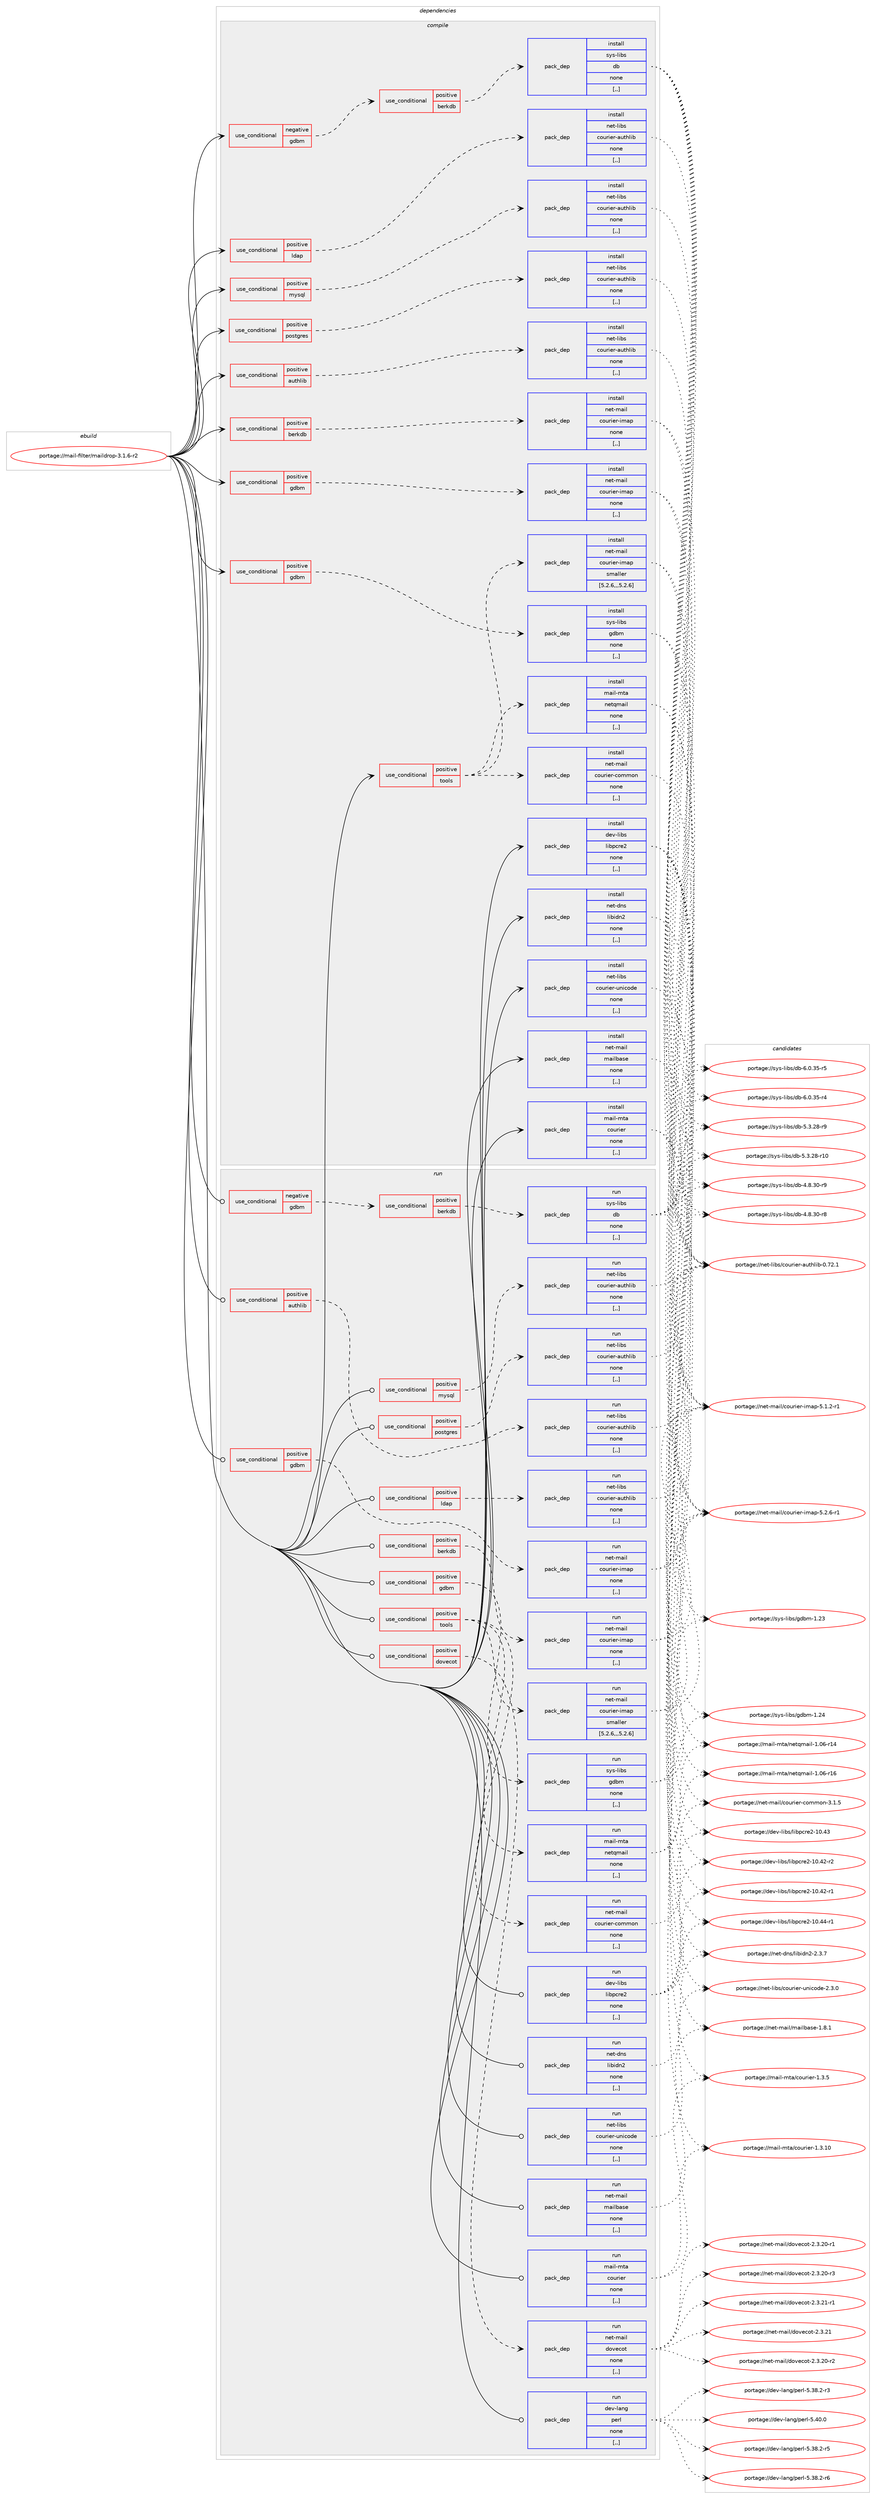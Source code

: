 digraph prolog {

# *************
# Graph options
# *************

newrank=true;
concentrate=true;
compound=true;
graph [rankdir=LR,fontname=Helvetica,fontsize=10,ranksep=1.5];#, ranksep=2.5, nodesep=0.2];
edge  [arrowhead=vee];
node  [fontname=Helvetica,fontsize=10];

# **********
# The ebuild
# **********

subgraph cluster_leftcol {
color=gray;
label=<<i>ebuild</i>>;
id [label="portage://mail-filter/maildrop-3.1.6-r2", color=red, width=4, href="../mail-filter/maildrop-3.1.6-r2.svg"];
}

# ****************
# The dependencies
# ****************

subgraph cluster_midcol {
color=gray;
label=<<i>dependencies</i>>;
subgraph cluster_compile {
fillcolor="#eeeeee";
style=filled;
label=<<i>compile</i>>;
subgraph cond70131 {
dependency278741 [label=<<TABLE BORDER="0" CELLBORDER="1" CELLSPACING="0" CELLPADDING="4"><TR><TD ROWSPAN="3" CELLPADDING="10">use_conditional</TD></TR><TR><TD>negative</TD></TR><TR><TD>gdbm</TD></TR></TABLE>>, shape=none, color=red];
subgraph cond70132 {
dependency278742 [label=<<TABLE BORDER="0" CELLBORDER="1" CELLSPACING="0" CELLPADDING="4"><TR><TD ROWSPAN="3" CELLPADDING="10">use_conditional</TD></TR><TR><TD>positive</TD></TR><TR><TD>berkdb</TD></TR></TABLE>>, shape=none, color=red];
subgraph pack206335 {
dependency278743 [label=<<TABLE BORDER="0" CELLBORDER="1" CELLSPACING="0" CELLPADDING="4" WIDTH="220"><TR><TD ROWSPAN="6" CELLPADDING="30">pack_dep</TD></TR><TR><TD WIDTH="110">install</TD></TR><TR><TD>sys-libs</TD></TR><TR><TD>db</TD></TR><TR><TD>none</TD></TR><TR><TD>[,,]</TD></TR></TABLE>>, shape=none, color=blue];
}
dependency278742:e -> dependency278743:w [weight=20,style="dashed",arrowhead="vee"];
}
dependency278741:e -> dependency278742:w [weight=20,style="dashed",arrowhead="vee"];
}
id:e -> dependency278741:w [weight=20,style="solid",arrowhead="vee"];
subgraph cond70133 {
dependency278744 [label=<<TABLE BORDER="0" CELLBORDER="1" CELLSPACING="0" CELLPADDING="4"><TR><TD ROWSPAN="3" CELLPADDING="10">use_conditional</TD></TR><TR><TD>positive</TD></TR><TR><TD>authlib</TD></TR></TABLE>>, shape=none, color=red];
subgraph pack206336 {
dependency278745 [label=<<TABLE BORDER="0" CELLBORDER="1" CELLSPACING="0" CELLPADDING="4" WIDTH="220"><TR><TD ROWSPAN="6" CELLPADDING="30">pack_dep</TD></TR><TR><TD WIDTH="110">install</TD></TR><TR><TD>net-libs</TD></TR><TR><TD>courier-authlib</TD></TR><TR><TD>none</TD></TR><TR><TD>[,,]</TD></TR></TABLE>>, shape=none, color=blue];
}
dependency278744:e -> dependency278745:w [weight=20,style="dashed",arrowhead="vee"];
}
id:e -> dependency278744:w [weight=20,style="solid",arrowhead="vee"];
subgraph cond70134 {
dependency278746 [label=<<TABLE BORDER="0" CELLBORDER="1" CELLSPACING="0" CELLPADDING="4"><TR><TD ROWSPAN="3" CELLPADDING="10">use_conditional</TD></TR><TR><TD>positive</TD></TR><TR><TD>berkdb</TD></TR></TABLE>>, shape=none, color=red];
subgraph pack206337 {
dependency278747 [label=<<TABLE BORDER="0" CELLBORDER="1" CELLSPACING="0" CELLPADDING="4" WIDTH="220"><TR><TD ROWSPAN="6" CELLPADDING="30">pack_dep</TD></TR><TR><TD WIDTH="110">install</TD></TR><TR><TD>net-mail</TD></TR><TR><TD>courier-imap</TD></TR><TR><TD>none</TD></TR><TR><TD>[,,]</TD></TR></TABLE>>, shape=none, color=blue];
}
dependency278746:e -> dependency278747:w [weight=20,style="dashed",arrowhead="vee"];
}
id:e -> dependency278746:w [weight=20,style="solid",arrowhead="vee"];
subgraph cond70135 {
dependency278748 [label=<<TABLE BORDER="0" CELLBORDER="1" CELLSPACING="0" CELLPADDING="4"><TR><TD ROWSPAN="3" CELLPADDING="10">use_conditional</TD></TR><TR><TD>positive</TD></TR><TR><TD>gdbm</TD></TR></TABLE>>, shape=none, color=red];
subgraph pack206338 {
dependency278749 [label=<<TABLE BORDER="0" CELLBORDER="1" CELLSPACING="0" CELLPADDING="4" WIDTH="220"><TR><TD ROWSPAN="6" CELLPADDING="30">pack_dep</TD></TR><TR><TD WIDTH="110">install</TD></TR><TR><TD>net-mail</TD></TR><TR><TD>courier-imap</TD></TR><TR><TD>none</TD></TR><TR><TD>[,,]</TD></TR></TABLE>>, shape=none, color=blue];
}
dependency278748:e -> dependency278749:w [weight=20,style="dashed",arrowhead="vee"];
}
id:e -> dependency278748:w [weight=20,style="solid",arrowhead="vee"];
subgraph cond70136 {
dependency278750 [label=<<TABLE BORDER="0" CELLBORDER="1" CELLSPACING="0" CELLPADDING="4"><TR><TD ROWSPAN="3" CELLPADDING="10">use_conditional</TD></TR><TR><TD>positive</TD></TR><TR><TD>gdbm</TD></TR></TABLE>>, shape=none, color=red];
subgraph pack206339 {
dependency278751 [label=<<TABLE BORDER="0" CELLBORDER="1" CELLSPACING="0" CELLPADDING="4" WIDTH="220"><TR><TD ROWSPAN="6" CELLPADDING="30">pack_dep</TD></TR><TR><TD WIDTH="110">install</TD></TR><TR><TD>sys-libs</TD></TR><TR><TD>gdbm</TD></TR><TR><TD>none</TD></TR><TR><TD>[,,]</TD></TR></TABLE>>, shape=none, color=blue];
}
dependency278750:e -> dependency278751:w [weight=20,style="dashed",arrowhead="vee"];
}
id:e -> dependency278750:w [weight=20,style="solid",arrowhead="vee"];
subgraph cond70137 {
dependency278752 [label=<<TABLE BORDER="0" CELLBORDER="1" CELLSPACING="0" CELLPADDING="4"><TR><TD ROWSPAN="3" CELLPADDING="10">use_conditional</TD></TR><TR><TD>positive</TD></TR><TR><TD>ldap</TD></TR></TABLE>>, shape=none, color=red];
subgraph pack206340 {
dependency278753 [label=<<TABLE BORDER="0" CELLBORDER="1" CELLSPACING="0" CELLPADDING="4" WIDTH="220"><TR><TD ROWSPAN="6" CELLPADDING="30">pack_dep</TD></TR><TR><TD WIDTH="110">install</TD></TR><TR><TD>net-libs</TD></TR><TR><TD>courier-authlib</TD></TR><TR><TD>none</TD></TR><TR><TD>[,,]</TD></TR></TABLE>>, shape=none, color=blue];
}
dependency278752:e -> dependency278753:w [weight=20,style="dashed",arrowhead="vee"];
}
id:e -> dependency278752:w [weight=20,style="solid",arrowhead="vee"];
subgraph cond70138 {
dependency278754 [label=<<TABLE BORDER="0" CELLBORDER="1" CELLSPACING="0" CELLPADDING="4"><TR><TD ROWSPAN="3" CELLPADDING="10">use_conditional</TD></TR><TR><TD>positive</TD></TR><TR><TD>mysql</TD></TR></TABLE>>, shape=none, color=red];
subgraph pack206341 {
dependency278755 [label=<<TABLE BORDER="0" CELLBORDER="1" CELLSPACING="0" CELLPADDING="4" WIDTH="220"><TR><TD ROWSPAN="6" CELLPADDING="30">pack_dep</TD></TR><TR><TD WIDTH="110">install</TD></TR><TR><TD>net-libs</TD></TR><TR><TD>courier-authlib</TD></TR><TR><TD>none</TD></TR><TR><TD>[,,]</TD></TR></TABLE>>, shape=none, color=blue];
}
dependency278754:e -> dependency278755:w [weight=20,style="dashed",arrowhead="vee"];
}
id:e -> dependency278754:w [weight=20,style="solid",arrowhead="vee"];
subgraph cond70139 {
dependency278756 [label=<<TABLE BORDER="0" CELLBORDER="1" CELLSPACING="0" CELLPADDING="4"><TR><TD ROWSPAN="3" CELLPADDING="10">use_conditional</TD></TR><TR><TD>positive</TD></TR><TR><TD>postgres</TD></TR></TABLE>>, shape=none, color=red];
subgraph pack206342 {
dependency278757 [label=<<TABLE BORDER="0" CELLBORDER="1" CELLSPACING="0" CELLPADDING="4" WIDTH="220"><TR><TD ROWSPAN="6" CELLPADDING="30">pack_dep</TD></TR><TR><TD WIDTH="110">install</TD></TR><TR><TD>net-libs</TD></TR><TR><TD>courier-authlib</TD></TR><TR><TD>none</TD></TR><TR><TD>[,,]</TD></TR></TABLE>>, shape=none, color=blue];
}
dependency278756:e -> dependency278757:w [weight=20,style="dashed",arrowhead="vee"];
}
id:e -> dependency278756:w [weight=20,style="solid",arrowhead="vee"];
subgraph cond70140 {
dependency278758 [label=<<TABLE BORDER="0" CELLBORDER="1" CELLSPACING="0" CELLPADDING="4"><TR><TD ROWSPAN="3" CELLPADDING="10">use_conditional</TD></TR><TR><TD>positive</TD></TR><TR><TD>tools</TD></TR></TABLE>>, shape=none, color=red];
subgraph pack206343 {
dependency278759 [label=<<TABLE BORDER="0" CELLBORDER="1" CELLSPACING="0" CELLPADDING="4" WIDTH="220"><TR><TD ROWSPAN="6" CELLPADDING="30">pack_dep</TD></TR><TR><TD WIDTH="110">install</TD></TR><TR><TD>mail-mta</TD></TR><TR><TD>netqmail</TD></TR><TR><TD>none</TD></TR><TR><TD>[,,]</TD></TR></TABLE>>, shape=none, color=blue];
}
dependency278758:e -> dependency278759:w [weight=20,style="dashed",arrowhead="vee"];
subgraph pack206344 {
dependency278760 [label=<<TABLE BORDER="0" CELLBORDER="1" CELLSPACING="0" CELLPADDING="4" WIDTH="220"><TR><TD ROWSPAN="6" CELLPADDING="30">pack_dep</TD></TR><TR><TD WIDTH="110">install</TD></TR><TR><TD>net-mail</TD></TR><TR><TD>courier-imap</TD></TR><TR><TD>smaller</TD></TR><TR><TD>[5.2.6,,,5.2.6]</TD></TR></TABLE>>, shape=none, color=blue];
}
dependency278758:e -> dependency278760:w [weight=20,style="dashed",arrowhead="vee"];
subgraph pack206345 {
dependency278761 [label=<<TABLE BORDER="0" CELLBORDER="1" CELLSPACING="0" CELLPADDING="4" WIDTH="220"><TR><TD ROWSPAN="6" CELLPADDING="30">pack_dep</TD></TR><TR><TD WIDTH="110">install</TD></TR><TR><TD>net-mail</TD></TR><TR><TD>courier-common</TD></TR><TR><TD>none</TD></TR><TR><TD>[,,]</TD></TR></TABLE>>, shape=none, color=blue];
}
dependency278758:e -> dependency278761:w [weight=20,style="dashed",arrowhead="vee"];
}
id:e -> dependency278758:w [weight=20,style="solid",arrowhead="vee"];
subgraph pack206346 {
dependency278762 [label=<<TABLE BORDER="0" CELLBORDER="1" CELLSPACING="0" CELLPADDING="4" WIDTH="220"><TR><TD ROWSPAN="6" CELLPADDING="30">pack_dep</TD></TR><TR><TD WIDTH="110">install</TD></TR><TR><TD>dev-libs</TD></TR><TR><TD>libpcre2</TD></TR><TR><TD>none</TD></TR><TR><TD>[,,]</TD></TR></TABLE>>, shape=none, color=blue];
}
id:e -> dependency278762:w [weight=20,style="solid",arrowhead="vee"];
subgraph pack206347 {
dependency278763 [label=<<TABLE BORDER="0" CELLBORDER="1" CELLSPACING="0" CELLPADDING="4" WIDTH="220"><TR><TD ROWSPAN="6" CELLPADDING="30">pack_dep</TD></TR><TR><TD WIDTH="110">install</TD></TR><TR><TD>net-dns</TD></TR><TR><TD>libidn2</TD></TR><TR><TD>none</TD></TR><TR><TD>[,,]</TD></TR></TABLE>>, shape=none, color=blue];
}
id:e -> dependency278763:w [weight=20,style="solid",arrowhead="vee"];
subgraph pack206348 {
dependency278764 [label=<<TABLE BORDER="0" CELLBORDER="1" CELLSPACING="0" CELLPADDING="4" WIDTH="220"><TR><TD ROWSPAN="6" CELLPADDING="30">pack_dep</TD></TR><TR><TD WIDTH="110">install</TD></TR><TR><TD>net-libs</TD></TR><TR><TD>courier-unicode</TD></TR><TR><TD>none</TD></TR><TR><TD>[,,]</TD></TR></TABLE>>, shape=none, color=blue];
}
id:e -> dependency278764:w [weight=20,style="solid",arrowhead="vee"];
subgraph pack206349 {
dependency278765 [label=<<TABLE BORDER="0" CELLBORDER="1" CELLSPACING="0" CELLPADDING="4" WIDTH="220"><TR><TD ROWSPAN="6" CELLPADDING="30">pack_dep</TD></TR><TR><TD WIDTH="110">install</TD></TR><TR><TD>net-mail</TD></TR><TR><TD>mailbase</TD></TR><TR><TD>none</TD></TR><TR><TD>[,,]</TD></TR></TABLE>>, shape=none, color=blue];
}
id:e -> dependency278765:w [weight=20,style="solid",arrowhead="vee"];
subgraph pack206350 {
dependency278766 [label=<<TABLE BORDER="0" CELLBORDER="1" CELLSPACING="0" CELLPADDING="4" WIDTH="220"><TR><TD ROWSPAN="6" CELLPADDING="30">pack_dep</TD></TR><TR><TD WIDTH="110">install</TD></TR><TR><TD>mail-mta</TD></TR><TR><TD>courier</TD></TR><TR><TD>none</TD></TR><TR><TD>[,,]</TD></TR></TABLE>>, shape=none, color=blue];
}
id:e -> dependency278766:w [weight=20,style="solid",arrowhead="vee"];
}
subgraph cluster_compileandrun {
fillcolor="#eeeeee";
style=filled;
label=<<i>compile and run</i>>;
}
subgraph cluster_run {
fillcolor="#eeeeee";
style=filled;
label=<<i>run</i>>;
subgraph cond70141 {
dependency278767 [label=<<TABLE BORDER="0" CELLBORDER="1" CELLSPACING="0" CELLPADDING="4"><TR><TD ROWSPAN="3" CELLPADDING="10">use_conditional</TD></TR><TR><TD>negative</TD></TR><TR><TD>gdbm</TD></TR></TABLE>>, shape=none, color=red];
subgraph cond70142 {
dependency278768 [label=<<TABLE BORDER="0" CELLBORDER="1" CELLSPACING="0" CELLPADDING="4"><TR><TD ROWSPAN="3" CELLPADDING="10">use_conditional</TD></TR><TR><TD>positive</TD></TR><TR><TD>berkdb</TD></TR></TABLE>>, shape=none, color=red];
subgraph pack206351 {
dependency278769 [label=<<TABLE BORDER="0" CELLBORDER="1" CELLSPACING="0" CELLPADDING="4" WIDTH="220"><TR><TD ROWSPAN="6" CELLPADDING="30">pack_dep</TD></TR><TR><TD WIDTH="110">run</TD></TR><TR><TD>sys-libs</TD></TR><TR><TD>db</TD></TR><TR><TD>none</TD></TR><TR><TD>[,,]</TD></TR></TABLE>>, shape=none, color=blue];
}
dependency278768:e -> dependency278769:w [weight=20,style="dashed",arrowhead="vee"];
}
dependency278767:e -> dependency278768:w [weight=20,style="dashed",arrowhead="vee"];
}
id:e -> dependency278767:w [weight=20,style="solid",arrowhead="odot"];
subgraph cond70143 {
dependency278770 [label=<<TABLE BORDER="0" CELLBORDER="1" CELLSPACING="0" CELLPADDING="4"><TR><TD ROWSPAN="3" CELLPADDING="10">use_conditional</TD></TR><TR><TD>positive</TD></TR><TR><TD>authlib</TD></TR></TABLE>>, shape=none, color=red];
subgraph pack206352 {
dependency278771 [label=<<TABLE BORDER="0" CELLBORDER="1" CELLSPACING="0" CELLPADDING="4" WIDTH="220"><TR><TD ROWSPAN="6" CELLPADDING="30">pack_dep</TD></TR><TR><TD WIDTH="110">run</TD></TR><TR><TD>net-libs</TD></TR><TR><TD>courier-authlib</TD></TR><TR><TD>none</TD></TR><TR><TD>[,,]</TD></TR></TABLE>>, shape=none, color=blue];
}
dependency278770:e -> dependency278771:w [weight=20,style="dashed",arrowhead="vee"];
}
id:e -> dependency278770:w [weight=20,style="solid",arrowhead="odot"];
subgraph cond70144 {
dependency278772 [label=<<TABLE BORDER="0" CELLBORDER="1" CELLSPACING="0" CELLPADDING="4"><TR><TD ROWSPAN="3" CELLPADDING="10">use_conditional</TD></TR><TR><TD>positive</TD></TR><TR><TD>berkdb</TD></TR></TABLE>>, shape=none, color=red];
subgraph pack206353 {
dependency278773 [label=<<TABLE BORDER="0" CELLBORDER="1" CELLSPACING="0" CELLPADDING="4" WIDTH="220"><TR><TD ROWSPAN="6" CELLPADDING="30">pack_dep</TD></TR><TR><TD WIDTH="110">run</TD></TR><TR><TD>net-mail</TD></TR><TR><TD>courier-imap</TD></TR><TR><TD>none</TD></TR><TR><TD>[,,]</TD></TR></TABLE>>, shape=none, color=blue];
}
dependency278772:e -> dependency278773:w [weight=20,style="dashed",arrowhead="vee"];
}
id:e -> dependency278772:w [weight=20,style="solid",arrowhead="odot"];
subgraph cond70145 {
dependency278774 [label=<<TABLE BORDER="0" CELLBORDER="1" CELLSPACING="0" CELLPADDING="4"><TR><TD ROWSPAN="3" CELLPADDING="10">use_conditional</TD></TR><TR><TD>positive</TD></TR><TR><TD>dovecot</TD></TR></TABLE>>, shape=none, color=red];
subgraph pack206354 {
dependency278775 [label=<<TABLE BORDER="0" CELLBORDER="1" CELLSPACING="0" CELLPADDING="4" WIDTH="220"><TR><TD ROWSPAN="6" CELLPADDING="30">pack_dep</TD></TR><TR><TD WIDTH="110">run</TD></TR><TR><TD>net-mail</TD></TR><TR><TD>dovecot</TD></TR><TR><TD>none</TD></TR><TR><TD>[,,]</TD></TR></TABLE>>, shape=none, color=blue];
}
dependency278774:e -> dependency278775:w [weight=20,style="dashed",arrowhead="vee"];
}
id:e -> dependency278774:w [weight=20,style="solid",arrowhead="odot"];
subgraph cond70146 {
dependency278776 [label=<<TABLE BORDER="0" CELLBORDER="1" CELLSPACING="0" CELLPADDING="4"><TR><TD ROWSPAN="3" CELLPADDING="10">use_conditional</TD></TR><TR><TD>positive</TD></TR><TR><TD>gdbm</TD></TR></TABLE>>, shape=none, color=red];
subgraph pack206355 {
dependency278777 [label=<<TABLE BORDER="0" CELLBORDER="1" CELLSPACING="0" CELLPADDING="4" WIDTH="220"><TR><TD ROWSPAN="6" CELLPADDING="30">pack_dep</TD></TR><TR><TD WIDTH="110">run</TD></TR><TR><TD>net-mail</TD></TR><TR><TD>courier-imap</TD></TR><TR><TD>none</TD></TR><TR><TD>[,,]</TD></TR></TABLE>>, shape=none, color=blue];
}
dependency278776:e -> dependency278777:w [weight=20,style="dashed",arrowhead="vee"];
}
id:e -> dependency278776:w [weight=20,style="solid",arrowhead="odot"];
subgraph cond70147 {
dependency278778 [label=<<TABLE BORDER="0" CELLBORDER="1" CELLSPACING="0" CELLPADDING="4"><TR><TD ROWSPAN="3" CELLPADDING="10">use_conditional</TD></TR><TR><TD>positive</TD></TR><TR><TD>gdbm</TD></TR></TABLE>>, shape=none, color=red];
subgraph pack206356 {
dependency278779 [label=<<TABLE BORDER="0" CELLBORDER="1" CELLSPACING="0" CELLPADDING="4" WIDTH="220"><TR><TD ROWSPAN="6" CELLPADDING="30">pack_dep</TD></TR><TR><TD WIDTH="110">run</TD></TR><TR><TD>sys-libs</TD></TR><TR><TD>gdbm</TD></TR><TR><TD>none</TD></TR><TR><TD>[,,]</TD></TR></TABLE>>, shape=none, color=blue];
}
dependency278778:e -> dependency278779:w [weight=20,style="dashed",arrowhead="vee"];
}
id:e -> dependency278778:w [weight=20,style="solid",arrowhead="odot"];
subgraph cond70148 {
dependency278780 [label=<<TABLE BORDER="0" CELLBORDER="1" CELLSPACING="0" CELLPADDING="4"><TR><TD ROWSPAN="3" CELLPADDING="10">use_conditional</TD></TR><TR><TD>positive</TD></TR><TR><TD>ldap</TD></TR></TABLE>>, shape=none, color=red];
subgraph pack206357 {
dependency278781 [label=<<TABLE BORDER="0" CELLBORDER="1" CELLSPACING="0" CELLPADDING="4" WIDTH="220"><TR><TD ROWSPAN="6" CELLPADDING="30">pack_dep</TD></TR><TR><TD WIDTH="110">run</TD></TR><TR><TD>net-libs</TD></TR><TR><TD>courier-authlib</TD></TR><TR><TD>none</TD></TR><TR><TD>[,,]</TD></TR></TABLE>>, shape=none, color=blue];
}
dependency278780:e -> dependency278781:w [weight=20,style="dashed",arrowhead="vee"];
}
id:e -> dependency278780:w [weight=20,style="solid",arrowhead="odot"];
subgraph cond70149 {
dependency278782 [label=<<TABLE BORDER="0" CELLBORDER="1" CELLSPACING="0" CELLPADDING="4"><TR><TD ROWSPAN="3" CELLPADDING="10">use_conditional</TD></TR><TR><TD>positive</TD></TR><TR><TD>mysql</TD></TR></TABLE>>, shape=none, color=red];
subgraph pack206358 {
dependency278783 [label=<<TABLE BORDER="0" CELLBORDER="1" CELLSPACING="0" CELLPADDING="4" WIDTH="220"><TR><TD ROWSPAN="6" CELLPADDING="30">pack_dep</TD></TR><TR><TD WIDTH="110">run</TD></TR><TR><TD>net-libs</TD></TR><TR><TD>courier-authlib</TD></TR><TR><TD>none</TD></TR><TR><TD>[,,]</TD></TR></TABLE>>, shape=none, color=blue];
}
dependency278782:e -> dependency278783:w [weight=20,style="dashed",arrowhead="vee"];
}
id:e -> dependency278782:w [weight=20,style="solid",arrowhead="odot"];
subgraph cond70150 {
dependency278784 [label=<<TABLE BORDER="0" CELLBORDER="1" CELLSPACING="0" CELLPADDING="4"><TR><TD ROWSPAN="3" CELLPADDING="10">use_conditional</TD></TR><TR><TD>positive</TD></TR><TR><TD>postgres</TD></TR></TABLE>>, shape=none, color=red];
subgraph pack206359 {
dependency278785 [label=<<TABLE BORDER="0" CELLBORDER="1" CELLSPACING="0" CELLPADDING="4" WIDTH="220"><TR><TD ROWSPAN="6" CELLPADDING="30">pack_dep</TD></TR><TR><TD WIDTH="110">run</TD></TR><TR><TD>net-libs</TD></TR><TR><TD>courier-authlib</TD></TR><TR><TD>none</TD></TR><TR><TD>[,,]</TD></TR></TABLE>>, shape=none, color=blue];
}
dependency278784:e -> dependency278785:w [weight=20,style="dashed",arrowhead="vee"];
}
id:e -> dependency278784:w [weight=20,style="solid",arrowhead="odot"];
subgraph cond70151 {
dependency278786 [label=<<TABLE BORDER="0" CELLBORDER="1" CELLSPACING="0" CELLPADDING="4"><TR><TD ROWSPAN="3" CELLPADDING="10">use_conditional</TD></TR><TR><TD>positive</TD></TR><TR><TD>tools</TD></TR></TABLE>>, shape=none, color=red];
subgraph pack206360 {
dependency278787 [label=<<TABLE BORDER="0" CELLBORDER="1" CELLSPACING="0" CELLPADDING="4" WIDTH="220"><TR><TD ROWSPAN="6" CELLPADDING="30">pack_dep</TD></TR><TR><TD WIDTH="110">run</TD></TR><TR><TD>mail-mta</TD></TR><TR><TD>netqmail</TD></TR><TR><TD>none</TD></TR><TR><TD>[,,]</TD></TR></TABLE>>, shape=none, color=blue];
}
dependency278786:e -> dependency278787:w [weight=20,style="dashed",arrowhead="vee"];
subgraph pack206361 {
dependency278788 [label=<<TABLE BORDER="0" CELLBORDER="1" CELLSPACING="0" CELLPADDING="4" WIDTH="220"><TR><TD ROWSPAN="6" CELLPADDING="30">pack_dep</TD></TR><TR><TD WIDTH="110">run</TD></TR><TR><TD>net-mail</TD></TR><TR><TD>courier-imap</TD></TR><TR><TD>smaller</TD></TR><TR><TD>[5.2.6,,,5.2.6]</TD></TR></TABLE>>, shape=none, color=blue];
}
dependency278786:e -> dependency278788:w [weight=20,style="dashed",arrowhead="vee"];
subgraph pack206362 {
dependency278789 [label=<<TABLE BORDER="0" CELLBORDER="1" CELLSPACING="0" CELLPADDING="4" WIDTH="220"><TR><TD ROWSPAN="6" CELLPADDING="30">pack_dep</TD></TR><TR><TD WIDTH="110">run</TD></TR><TR><TD>net-mail</TD></TR><TR><TD>courier-common</TD></TR><TR><TD>none</TD></TR><TR><TD>[,,]</TD></TR></TABLE>>, shape=none, color=blue];
}
dependency278786:e -> dependency278789:w [weight=20,style="dashed",arrowhead="vee"];
}
id:e -> dependency278786:w [weight=20,style="solid",arrowhead="odot"];
subgraph pack206363 {
dependency278790 [label=<<TABLE BORDER="0" CELLBORDER="1" CELLSPACING="0" CELLPADDING="4" WIDTH="220"><TR><TD ROWSPAN="6" CELLPADDING="30">pack_dep</TD></TR><TR><TD WIDTH="110">run</TD></TR><TR><TD>dev-lang</TD></TR><TR><TD>perl</TD></TR><TR><TD>none</TD></TR><TR><TD>[,,]</TD></TR></TABLE>>, shape=none, color=blue];
}
id:e -> dependency278790:w [weight=20,style="solid",arrowhead="odot"];
subgraph pack206364 {
dependency278791 [label=<<TABLE BORDER="0" CELLBORDER="1" CELLSPACING="0" CELLPADDING="4" WIDTH="220"><TR><TD ROWSPAN="6" CELLPADDING="30">pack_dep</TD></TR><TR><TD WIDTH="110">run</TD></TR><TR><TD>dev-libs</TD></TR><TR><TD>libpcre2</TD></TR><TR><TD>none</TD></TR><TR><TD>[,,]</TD></TR></TABLE>>, shape=none, color=blue];
}
id:e -> dependency278791:w [weight=20,style="solid",arrowhead="odot"];
subgraph pack206365 {
dependency278792 [label=<<TABLE BORDER="0" CELLBORDER="1" CELLSPACING="0" CELLPADDING="4" WIDTH="220"><TR><TD ROWSPAN="6" CELLPADDING="30">pack_dep</TD></TR><TR><TD WIDTH="110">run</TD></TR><TR><TD>net-dns</TD></TR><TR><TD>libidn2</TD></TR><TR><TD>none</TD></TR><TR><TD>[,,]</TD></TR></TABLE>>, shape=none, color=blue];
}
id:e -> dependency278792:w [weight=20,style="solid",arrowhead="odot"];
subgraph pack206366 {
dependency278793 [label=<<TABLE BORDER="0" CELLBORDER="1" CELLSPACING="0" CELLPADDING="4" WIDTH="220"><TR><TD ROWSPAN="6" CELLPADDING="30">pack_dep</TD></TR><TR><TD WIDTH="110">run</TD></TR><TR><TD>net-libs</TD></TR><TR><TD>courier-unicode</TD></TR><TR><TD>none</TD></TR><TR><TD>[,,]</TD></TR></TABLE>>, shape=none, color=blue];
}
id:e -> dependency278793:w [weight=20,style="solid",arrowhead="odot"];
subgraph pack206367 {
dependency278794 [label=<<TABLE BORDER="0" CELLBORDER="1" CELLSPACING="0" CELLPADDING="4" WIDTH="220"><TR><TD ROWSPAN="6" CELLPADDING="30">pack_dep</TD></TR><TR><TD WIDTH="110">run</TD></TR><TR><TD>net-mail</TD></TR><TR><TD>mailbase</TD></TR><TR><TD>none</TD></TR><TR><TD>[,,]</TD></TR></TABLE>>, shape=none, color=blue];
}
id:e -> dependency278794:w [weight=20,style="solid",arrowhead="odot"];
subgraph pack206368 {
dependency278795 [label=<<TABLE BORDER="0" CELLBORDER="1" CELLSPACING="0" CELLPADDING="4" WIDTH="220"><TR><TD ROWSPAN="6" CELLPADDING="30">pack_dep</TD></TR><TR><TD WIDTH="110">run</TD></TR><TR><TD>mail-mta</TD></TR><TR><TD>courier</TD></TR><TR><TD>none</TD></TR><TR><TD>[,,]</TD></TR></TABLE>>, shape=none, color=blue];
}
id:e -> dependency278795:w [weight=20,style="solid",arrowhead="odot"];
}
}

# **************
# The candidates
# **************

subgraph cluster_choices {
rank=same;
color=gray;
label=<<i>candidates</i>>;

subgraph choice206335 {
color=black;
nodesep=1;
choice11512111545108105981154710098455446484651534511453 [label="portage://sys-libs/db-6.0.35-r5", color=red, width=4,href="../sys-libs/db-6.0.35-r5.svg"];
choice11512111545108105981154710098455446484651534511452 [label="portage://sys-libs/db-6.0.35-r4", color=red, width=4,href="../sys-libs/db-6.0.35-r4.svg"];
choice11512111545108105981154710098455346514650564511457 [label="portage://sys-libs/db-5.3.28-r9", color=red, width=4,href="../sys-libs/db-5.3.28-r9.svg"];
choice1151211154510810598115471009845534651465056451144948 [label="portage://sys-libs/db-5.3.28-r10", color=red, width=4,href="../sys-libs/db-5.3.28-r10.svg"];
choice11512111545108105981154710098455246564651484511457 [label="portage://sys-libs/db-4.8.30-r9", color=red, width=4,href="../sys-libs/db-4.8.30-r9.svg"];
choice11512111545108105981154710098455246564651484511456 [label="portage://sys-libs/db-4.8.30-r8", color=red, width=4,href="../sys-libs/db-4.8.30-r8.svg"];
dependency278743:e -> choice11512111545108105981154710098455446484651534511453:w [style=dotted,weight="100"];
dependency278743:e -> choice11512111545108105981154710098455446484651534511452:w [style=dotted,weight="100"];
dependency278743:e -> choice11512111545108105981154710098455346514650564511457:w [style=dotted,weight="100"];
dependency278743:e -> choice1151211154510810598115471009845534651465056451144948:w [style=dotted,weight="100"];
dependency278743:e -> choice11512111545108105981154710098455246564651484511457:w [style=dotted,weight="100"];
dependency278743:e -> choice11512111545108105981154710098455246564651484511456:w [style=dotted,weight="100"];
}
subgraph choice206336 {
color=black;
nodesep=1;
choice1101011164510810598115479911111711410510111445971171161041081059845484655504649 [label="portage://net-libs/courier-authlib-0.72.1", color=red, width=4,href="../net-libs/courier-authlib-0.72.1.svg"];
dependency278745:e -> choice1101011164510810598115479911111711410510111445971171161041081059845484655504649:w [style=dotted,weight="100"];
}
subgraph choice206337 {
color=black;
nodesep=1;
choice1101011164510997105108479911111711410510111445105109971124553465046544511449 [label="portage://net-mail/courier-imap-5.2.6-r1", color=red, width=4,href="../net-mail/courier-imap-5.2.6-r1.svg"];
choice1101011164510997105108479911111711410510111445105109971124553464946504511449 [label="portage://net-mail/courier-imap-5.1.2-r1", color=red, width=4,href="../net-mail/courier-imap-5.1.2-r1.svg"];
dependency278747:e -> choice1101011164510997105108479911111711410510111445105109971124553465046544511449:w [style=dotted,weight="100"];
dependency278747:e -> choice1101011164510997105108479911111711410510111445105109971124553464946504511449:w [style=dotted,weight="100"];
}
subgraph choice206338 {
color=black;
nodesep=1;
choice1101011164510997105108479911111711410510111445105109971124553465046544511449 [label="portage://net-mail/courier-imap-5.2.6-r1", color=red, width=4,href="../net-mail/courier-imap-5.2.6-r1.svg"];
choice1101011164510997105108479911111711410510111445105109971124553464946504511449 [label="portage://net-mail/courier-imap-5.1.2-r1", color=red, width=4,href="../net-mail/courier-imap-5.1.2-r1.svg"];
dependency278749:e -> choice1101011164510997105108479911111711410510111445105109971124553465046544511449:w [style=dotted,weight="100"];
dependency278749:e -> choice1101011164510997105108479911111711410510111445105109971124553464946504511449:w [style=dotted,weight="100"];
}
subgraph choice206339 {
color=black;
nodesep=1;
choice115121115451081059811547103100981094549465052 [label="portage://sys-libs/gdbm-1.24", color=red, width=4,href="../sys-libs/gdbm-1.24.svg"];
choice115121115451081059811547103100981094549465051 [label="portage://sys-libs/gdbm-1.23", color=red, width=4,href="../sys-libs/gdbm-1.23.svg"];
dependency278751:e -> choice115121115451081059811547103100981094549465052:w [style=dotted,weight="100"];
dependency278751:e -> choice115121115451081059811547103100981094549465051:w [style=dotted,weight="100"];
}
subgraph choice206340 {
color=black;
nodesep=1;
choice1101011164510810598115479911111711410510111445971171161041081059845484655504649 [label="portage://net-libs/courier-authlib-0.72.1", color=red, width=4,href="../net-libs/courier-authlib-0.72.1.svg"];
dependency278753:e -> choice1101011164510810598115479911111711410510111445971171161041081059845484655504649:w [style=dotted,weight="100"];
}
subgraph choice206341 {
color=black;
nodesep=1;
choice1101011164510810598115479911111711410510111445971171161041081059845484655504649 [label="portage://net-libs/courier-authlib-0.72.1", color=red, width=4,href="../net-libs/courier-authlib-0.72.1.svg"];
dependency278755:e -> choice1101011164510810598115479911111711410510111445971171161041081059845484655504649:w [style=dotted,weight="100"];
}
subgraph choice206342 {
color=black;
nodesep=1;
choice1101011164510810598115479911111711410510111445971171161041081059845484655504649 [label="portage://net-libs/courier-authlib-0.72.1", color=red, width=4,href="../net-libs/courier-authlib-0.72.1.svg"];
dependency278757:e -> choice1101011164510810598115479911111711410510111445971171161041081059845484655504649:w [style=dotted,weight="100"];
}
subgraph choice206343 {
color=black;
nodesep=1;
choice10997105108451091169747110101116113109971051084549464854451144954 [label="portage://mail-mta/netqmail-1.06-r16", color=red, width=4,href="../mail-mta/netqmail-1.06-r16.svg"];
choice10997105108451091169747110101116113109971051084549464854451144952 [label="portage://mail-mta/netqmail-1.06-r14", color=red, width=4,href="../mail-mta/netqmail-1.06-r14.svg"];
dependency278759:e -> choice10997105108451091169747110101116113109971051084549464854451144954:w [style=dotted,weight="100"];
dependency278759:e -> choice10997105108451091169747110101116113109971051084549464854451144952:w [style=dotted,weight="100"];
}
subgraph choice206344 {
color=black;
nodesep=1;
choice1101011164510997105108479911111711410510111445105109971124553465046544511449 [label="portage://net-mail/courier-imap-5.2.6-r1", color=red, width=4,href="../net-mail/courier-imap-5.2.6-r1.svg"];
choice1101011164510997105108479911111711410510111445105109971124553464946504511449 [label="portage://net-mail/courier-imap-5.1.2-r1", color=red, width=4,href="../net-mail/courier-imap-5.1.2-r1.svg"];
dependency278760:e -> choice1101011164510997105108479911111711410510111445105109971124553465046544511449:w [style=dotted,weight="100"];
dependency278760:e -> choice1101011164510997105108479911111711410510111445105109971124553464946504511449:w [style=dotted,weight="100"];
}
subgraph choice206345 {
color=black;
nodesep=1;
choice110101116451099710510847991111171141051011144599111109109111110455146494653 [label="portage://net-mail/courier-common-3.1.5", color=red, width=4,href="../net-mail/courier-common-3.1.5.svg"];
dependency278761:e -> choice110101116451099710510847991111171141051011144599111109109111110455146494653:w [style=dotted,weight="100"];
}
subgraph choice206346 {
color=black;
nodesep=1;
choice1001011184510810598115471081059811299114101504549484652524511449 [label="portage://dev-libs/libpcre2-10.44-r1", color=red, width=4,href="../dev-libs/libpcre2-10.44-r1.svg"];
choice100101118451081059811547108105981129911410150454948465251 [label="portage://dev-libs/libpcre2-10.43", color=red, width=4,href="../dev-libs/libpcre2-10.43.svg"];
choice1001011184510810598115471081059811299114101504549484652504511450 [label="portage://dev-libs/libpcre2-10.42-r2", color=red, width=4,href="../dev-libs/libpcre2-10.42-r2.svg"];
choice1001011184510810598115471081059811299114101504549484652504511449 [label="portage://dev-libs/libpcre2-10.42-r1", color=red, width=4,href="../dev-libs/libpcre2-10.42-r1.svg"];
dependency278762:e -> choice1001011184510810598115471081059811299114101504549484652524511449:w [style=dotted,weight="100"];
dependency278762:e -> choice100101118451081059811547108105981129911410150454948465251:w [style=dotted,weight="100"];
dependency278762:e -> choice1001011184510810598115471081059811299114101504549484652504511450:w [style=dotted,weight="100"];
dependency278762:e -> choice1001011184510810598115471081059811299114101504549484652504511449:w [style=dotted,weight="100"];
}
subgraph choice206347 {
color=black;
nodesep=1;
choice11010111645100110115471081059810510011050455046514655 [label="portage://net-dns/libidn2-2.3.7", color=red, width=4,href="../net-dns/libidn2-2.3.7.svg"];
dependency278763:e -> choice11010111645100110115471081059810510011050455046514655:w [style=dotted,weight="100"];
}
subgraph choice206348 {
color=black;
nodesep=1;
choice110101116451081059811547991111171141051011144511711010599111100101455046514648 [label="portage://net-libs/courier-unicode-2.3.0", color=red, width=4,href="../net-libs/courier-unicode-2.3.0.svg"];
dependency278764:e -> choice110101116451081059811547991111171141051011144511711010599111100101455046514648:w [style=dotted,weight="100"];
}
subgraph choice206349 {
color=black;
nodesep=1;
choice110101116451099710510847109971051089897115101454946564649 [label="portage://net-mail/mailbase-1.8.1", color=red, width=4,href="../net-mail/mailbase-1.8.1.svg"];
dependency278765:e -> choice110101116451099710510847109971051089897115101454946564649:w [style=dotted,weight="100"];
}
subgraph choice206350 {
color=black;
nodesep=1;
choice109971051084510911697479911111711410510111445494651464948 [label="portage://mail-mta/courier-1.3.10", color=red, width=4,href="../mail-mta/courier-1.3.10.svg"];
choice1099710510845109116974799111117114105101114454946514653 [label="portage://mail-mta/courier-1.3.5", color=red, width=4,href="../mail-mta/courier-1.3.5.svg"];
dependency278766:e -> choice109971051084510911697479911111711410510111445494651464948:w [style=dotted,weight="100"];
dependency278766:e -> choice1099710510845109116974799111117114105101114454946514653:w [style=dotted,weight="100"];
}
subgraph choice206351 {
color=black;
nodesep=1;
choice11512111545108105981154710098455446484651534511453 [label="portage://sys-libs/db-6.0.35-r5", color=red, width=4,href="../sys-libs/db-6.0.35-r5.svg"];
choice11512111545108105981154710098455446484651534511452 [label="portage://sys-libs/db-6.0.35-r4", color=red, width=4,href="../sys-libs/db-6.0.35-r4.svg"];
choice11512111545108105981154710098455346514650564511457 [label="portage://sys-libs/db-5.3.28-r9", color=red, width=4,href="../sys-libs/db-5.3.28-r9.svg"];
choice1151211154510810598115471009845534651465056451144948 [label="portage://sys-libs/db-5.3.28-r10", color=red, width=4,href="../sys-libs/db-5.3.28-r10.svg"];
choice11512111545108105981154710098455246564651484511457 [label="portage://sys-libs/db-4.8.30-r9", color=red, width=4,href="../sys-libs/db-4.8.30-r9.svg"];
choice11512111545108105981154710098455246564651484511456 [label="portage://sys-libs/db-4.8.30-r8", color=red, width=4,href="../sys-libs/db-4.8.30-r8.svg"];
dependency278769:e -> choice11512111545108105981154710098455446484651534511453:w [style=dotted,weight="100"];
dependency278769:e -> choice11512111545108105981154710098455446484651534511452:w [style=dotted,weight="100"];
dependency278769:e -> choice11512111545108105981154710098455346514650564511457:w [style=dotted,weight="100"];
dependency278769:e -> choice1151211154510810598115471009845534651465056451144948:w [style=dotted,weight="100"];
dependency278769:e -> choice11512111545108105981154710098455246564651484511457:w [style=dotted,weight="100"];
dependency278769:e -> choice11512111545108105981154710098455246564651484511456:w [style=dotted,weight="100"];
}
subgraph choice206352 {
color=black;
nodesep=1;
choice1101011164510810598115479911111711410510111445971171161041081059845484655504649 [label="portage://net-libs/courier-authlib-0.72.1", color=red, width=4,href="../net-libs/courier-authlib-0.72.1.svg"];
dependency278771:e -> choice1101011164510810598115479911111711410510111445971171161041081059845484655504649:w [style=dotted,weight="100"];
}
subgraph choice206353 {
color=black;
nodesep=1;
choice1101011164510997105108479911111711410510111445105109971124553465046544511449 [label="portage://net-mail/courier-imap-5.2.6-r1", color=red, width=4,href="../net-mail/courier-imap-5.2.6-r1.svg"];
choice1101011164510997105108479911111711410510111445105109971124553464946504511449 [label="portage://net-mail/courier-imap-5.1.2-r1", color=red, width=4,href="../net-mail/courier-imap-5.1.2-r1.svg"];
dependency278773:e -> choice1101011164510997105108479911111711410510111445105109971124553465046544511449:w [style=dotted,weight="100"];
dependency278773:e -> choice1101011164510997105108479911111711410510111445105109971124553464946504511449:w [style=dotted,weight="100"];
}
subgraph choice206354 {
color=black;
nodesep=1;
choice11010111645109971051084710011111810199111116455046514650494511449 [label="portage://net-mail/dovecot-2.3.21-r1", color=red, width=4,href="../net-mail/dovecot-2.3.21-r1.svg"];
choice1101011164510997105108471001111181019911111645504651465049 [label="portage://net-mail/dovecot-2.3.21", color=red, width=4,href="../net-mail/dovecot-2.3.21.svg"];
choice11010111645109971051084710011111810199111116455046514650484511451 [label="portage://net-mail/dovecot-2.3.20-r3", color=red, width=4,href="../net-mail/dovecot-2.3.20-r3.svg"];
choice11010111645109971051084710011111810199111116455046514650484511450 [label="portage://net-mail/dovecot-2.3.20-r2", color=red, width=4,href="../net-mail/dovecot-2.3.20-r2.svg"];
choice11010111645109971051084710011111810199111116455046514650484511449 [label="portage://net-mail/dovecot-2.3.20-r1", color=red, width=4,href="../net-mail/dovecot-2.3.20-r1.svg"];
dependency278775:e -> choice11010111645109971051084710011111810199111116455046514650494511449:w [style=dotted,weight="100"];
dependency278775:e -> choice1101011164510997105108471001111181019911111645504651465049:w [style=dotted,weight="100"];
dependency278775:e -> choice11010111645109971051084710011111810199111116455046514650484511451:w [style=dotted,weight="100"];
dependency278775:e -> choice11010111645109971051084710011111810199111116455046514650484511450:w [style=dotted,weight="100"];
dependency278775:e -> choice11010111645109971051084710011111810199111116455046514650484511449:w [style=dotted,weight="100"];
}
subgraph choice206355 {
color=black;
nodesep=1;
choice1101011164510997105108479911111711410510111445105109971124553465046544511449 [label="portage://net-mail/courier-imap-5.2.6-r1", color=red, width=4,href="../net-mail/courier-imap-5.2.6-r1.svg"];
choice1101011164510997105108479911111711410510111445105109971124553464946504511449 [label="portage://net-mail/courier-imap-5.1.2-r1", color=red, width=4,href="../net-mail/courier-imap-5.1.2-r1.svg"];
dependency278777:e -> choice1101011164510997105108479911111711410510111445105109971124553465046544511449:w [style=dotted,weight="100"];
dependency278777:e -> choice1101011164510997105108479911111711410510111445105109971124553464946504511449:w [style=dotted,weight="100"];
}
subgraph choice206356 {
color=black;
nodesep=1;
choice115121115451081059811547103100981094549465052 [label="portage://sys-libs/gdbm-1.24", color=red, width=4,href="../sys-libs/gdbm-1.24.svg"];
choice115121115451081059811547103100981094549465051 [label="portage://sys-libs/gdbm-1.23", color=red, width=4,href="../sys-libs/gdbm-1.23.svg"];
dependency278779:e -> choice115121115451081059811547103100981094549465052:w [style=dotted,weight="100"];
dependency278779:e -> choice115121115451081059811547103100981094549465051:w [style=dotted,weight="100"];
}
subgraph choice206357 {
color=black;
nodesep=1;
choice1101011164510810598115479911111711410510111445971171161041081059845484655504649 [label="portage://net-libs/courier-authlib-0.72.1", color=red, width=4,href="../net-libs/courier-authlib-0.72.1.svg"];
dependency278781:e -> choice1101011164510810598115479911111711410510111445971171161041081059845484655504649:w [style=dotted,weight="100"];
}
subgraph choice206358 {
color=black;
nodesep=1;
choice1101011164510810598115479911111711410510111445971171161041081059845484655504649 [label="portage://net-libs/courier-authlib-0.72.1", color=red, width=4,href="../net-libs/courier-authlib-0.72.1.svg"];
dependency278783:e -> choice1101011164510810598115479911111711410510111445971171161041081059845484655504649:w [style=dotted,weight="100"];
}
subgraph choice206359 {
color=black;
nodesep=1;
choice1101011164510810598115479911111711410510111445971171161041081059845484655504649 [label="portage://net-libs/courier-authlib-0.72.1", color=red, width=4,href="../net-libs/courier-authlib-0.72.1.svg"];
dependency278785:e -> choice1101011164510810598115479911111711410510111445971171161041081059845484655504649:w [style=dotted,weight="100"];
}
subgraph choice206360 {
color=black;
nodesep=1;
choice10997105108451091169747110101116113109971051084549464854451144954 [label="portage://mail-mta/netqmail-1.06-r16", color=red, width=4,href="../mail-mta/netqmail-1.06-r16.svg"];
choice10997105108451091169747110101116113109971051084549464854451144952 [label="portage://mail-mta/netqmail-1.06-r14", color=red, width=4,href="../mail-mta/netqmail-1.06-r14.svg"];
dependency278787:e -> choice10997105108451091169747110101116113109971051084549464854451144954:w [style=dotted,weight="100"];
dependency278787:e -> choice10997105108451091169747110101116113109971051084549464854451144952:w [style=dotted,weight="100"];
}
subgraph choice206361 {
color=black;
nodesep=1;
choice1101011164510997105108479911111711410510111445105109971124553465046544511449 [label="portage://net-mail/courier-imap-5.2.6-r1", color=red, width=4,href="../net-mail/courier-imap-5.2.6-r1.svg"];
choice1101011164510997105108479911111711410510111445105109971124553464946504511449 [label="portage://net-mail/courier-imap-5.1.2-r1", color=red, width=4,href="../net-mail/courier-imap-5.1.2-r1.svg"];
dependency278788:e -> choice1101011164510997105108479911111711410510111445105109971124553465046544511449:w [style=dotted,weight="100"];
dependency278788:e -> choice1101011164510997105108479911111711410510111445105109971124553464946504511449:w [style=dotted,weight="100"];
}
subgraph choice206362 {
color=black;
nodesep=1;
choice110101116451099710510847991111171141051011144599111109109111110455146494653 [label="portage://net-mail/courier-common-3.1.5", color=red, width=4,href="../net-mail/courier-common-3.1.5.svg"];
dependency278789:e -> choice110101116451099710510847991111171141051011144599111109109111110455146494653:w [style=dotted,weight="100"];
}
subgraph choice206363 {
color=black;
nodesep=1;
choice10010111845108971101034711210111410845534652484648 [label="portage://dev-lang/perl-5.40.0", color=red, width=4,href="../dev-lang/perl-5.40.0.svg"];
choice100101118451089711010347112101114108455346515646504511454 [label="portage://dev-lang/perl-5.38.2-r6", color=red, width=4,href="../dev-lang/perl-5.38.2-r6.svg"];
choice100101118451089711010347112101114108455346515646504511453 [label="portage://dev-lang/perl-5.38.2-r5", color=red, width=4,href="../dev-lang/perl-5.38.2-r5.svg"];
choice100101118451089711010347112101114108455346515646504511451 [label="portage://dev-lang/perl-5.38.2-r3", color=red, width=4,href="../dev-lang/perl-5.38.2-r3.svg"];
dependency278790:e -> choice10010111845108971101034711210111410845534652484648:w [style=dotted,weight="100"];
dependency278790:e -> choice100101118451089711010347112101114108455346515646504511454:w [style=dotted,weight="100"];
dependency278790:e -> choice100101118451089711010347112101114108455346515646504511453:w [style=dotted,weight="100"];
dependency278790:e -> choice100101118451089711010347112101114108455346515646504511451:w [style=dotted,weight="100"];
}
subgraph choice206364 {
color=black;
nodesep=1;
choice1001011184510810598115471081059811299114101504549484652524511449 [label="portage://dev-libs/libpcre2-10.44-r1", color=red, width=4,href="../dev-libs/libpcre2-10.44-r1.svg"];
choice100101118451081059811547108105981129911410150454948465251 [label="portage://dev-libs/libpcre2-10.43", color=red, width=4,href="../dev-libs/libpcre2-10.43.svg"];
choice1001011184510810598115471081059811299114101504549484652504511450 [label="portage://dev-libs/libpcre2-10.42-r2", color=red, width=4,href="../dev-libs/libpcre2-10.42-r2.svg"];
choice1001011184510810598115471081059811299114101504549484652504511449 [label="portage://dev-libs/libpcre2-10.42-r1", color=red, width=4,href="../dev-libs/libpcre2-10.42-r1.svg"];
dependency278791:e -> choice1001011184510810598115471081059811299114101504549484652524511449:w [style=dotted,weight="100"];
dependency278791:e -> choice100101118451081059811547108105981129911410150454948465251:w [style=dotted,weight="100"];
dependency278791:e -> choice1001011184510810598115471081059811299114101504549484652504511450:w [style=dotted,weight="100"];
dependency278791:e -> choice1001011184510810598115471081059811299114101504549484652504511449:w [style=dotted,weight="100"];
}
subgraph choice206365 {
color=black;
nodesep=1;
choice11010111645100110115471081059810510011050455046514655 [label="portage://net-dns/libidn2-2.3.7", color=red, width=4,href="../net-dns/libidn2-2.3.7.svg"];
dependency278792:e -> choice11010111645100110115471081059810510011050455046514655:w [style=dotted,weight="100"];
}
subgraph choice206366 {
color=black;
nodesep=1;
choice110101116451081059811547991111171141051011144511711010599111100101455046514648 [label="portage://net-libs/courier-unicode-2.3.0", color=red, width=4,href="../net-libs/courier-unicode-2.3.0.svg"];
dependency278793:e -> choice110101116451081059811547991111171141051011144511711010599111100101455046514648:w [style=dotted,weight="100"];
}
subgraph choice206367 {
color=black;
nodesep=1;
choice110101116451099710510847109971051089897115101454946564649 [label="portage://net-mail/mailbase-1.8.1", color=red, width=4,href="../net-mail/mailbase-1.8.1.svg"];
dependency278794:e -> choice110101116451099710510847109971051089897115101454946564649:w [style=dotted,weight="100"];
}
subgraph choice206368 {
color=black;
nodesep=1;
choice109971051084510911697479911111711410510111445494651464948 [label="portage://mail-mta/courier-1.3.10", color=red, width=4,href="../mail-mta/courier-1.3.10.svg"];
choice1099710510845109116974799111117114105101114454946514653 [label="portage://mail-mta/courier-1.3.5", color=red, width=4,href="../mail-mta/courier-1.3.5.svg"];
dependency278795:e -> choice109971051084510911697479911111711410510111445494651464948:w [style=dotted,weight="100"];
dependency278795:e -> choice1099710510845109116974799111117114105101114454946514653:w [style=dotted,weight="100"];
}
}

}
